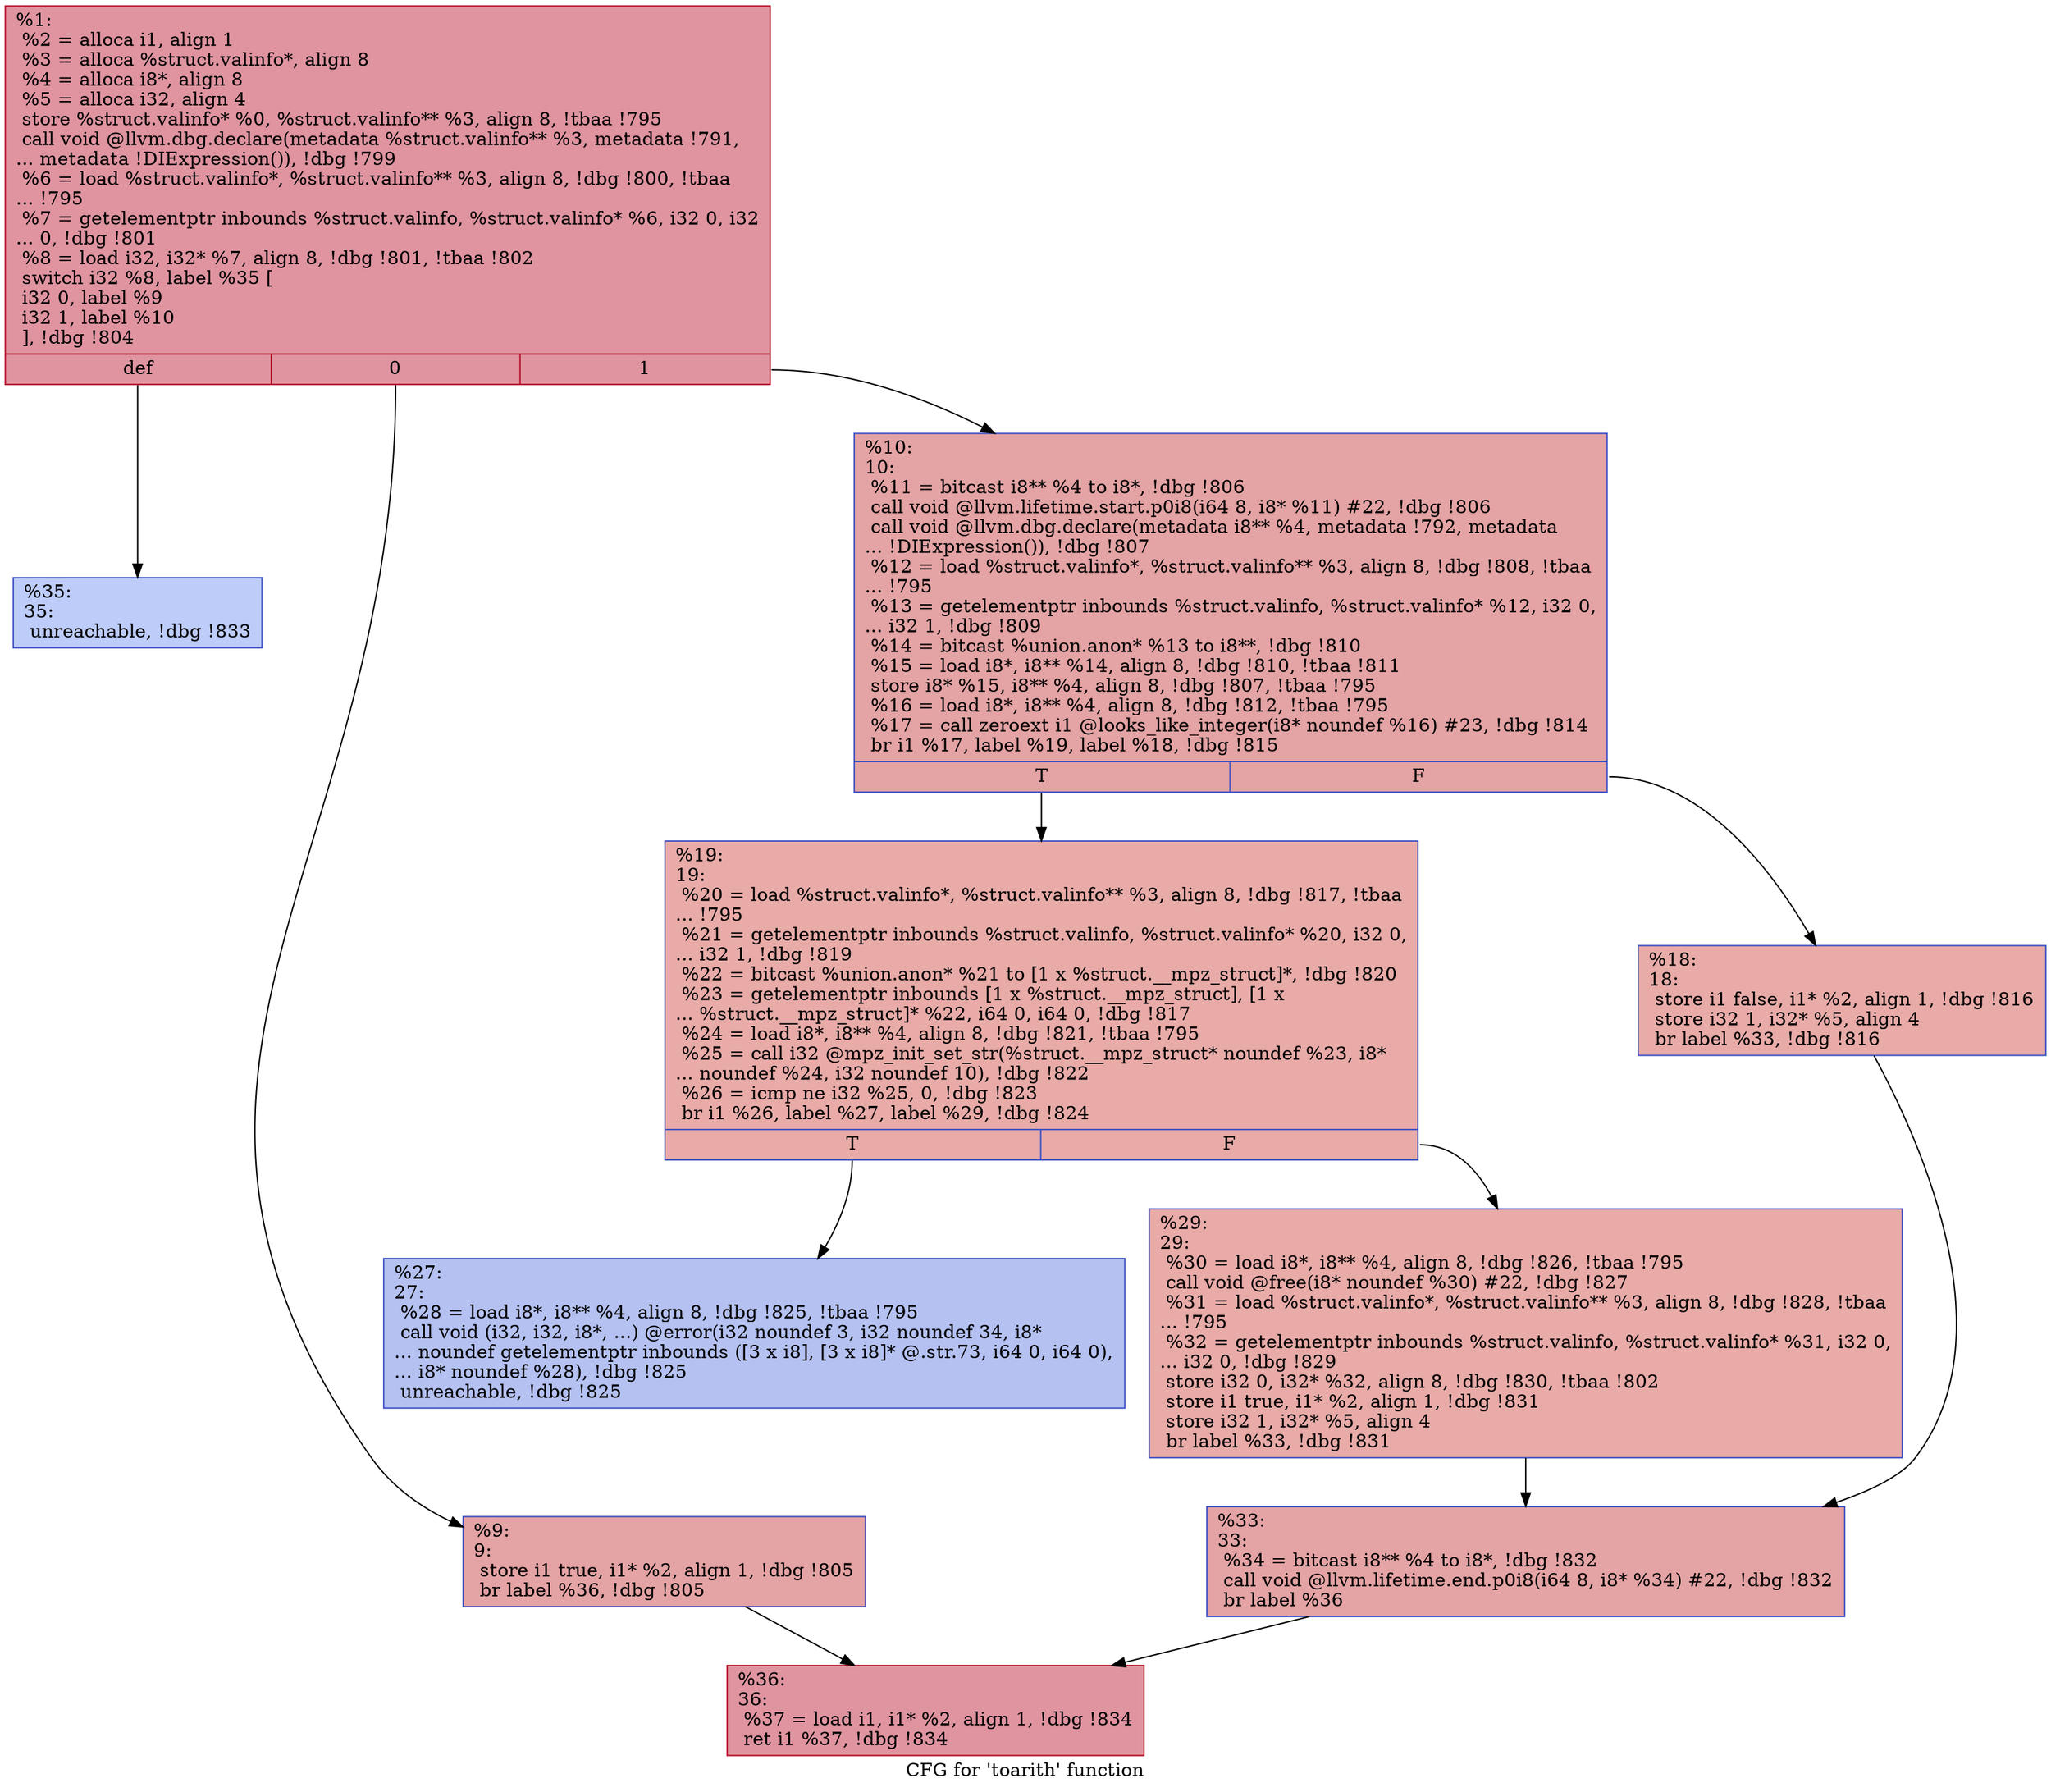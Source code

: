 digraph "CFG for 'toarith' function" {
	label="CFG for 'toarith' function";

	Node0x250dfa0 [shape=record,color="#b70d28ff", style=filled, fillcolor="#b70d2870",label="{%1:\l  %2 = alloca i1, align 1\l  %3 = alloca %struct.valinfo*, align 8\l  %4 = alloca i8*, align 8\l  %5 = alloca i32, align 4\l  store %struct.valinfo* %0, %struct.valinfo** %3, align 8, !tbaa !795\l  call void @llvm.dbg.declare(metadata %struct.valinfo** %3, metadata !791,\l... metadata !DIExpression()), !dbg !799\l  %6 = load %struct.valinfo*, %struct.valinfo** %3, align 8, !dbg !800, !tbaa\l... !795\l  %7 = getelementptr inbounds %struct.valinfo, %struct.valinfo* %6, i32 0, i32\l... 0, !dbg !801\l  %8 = load i32, i32* %7, align 8, !dbg !801, !tbaa !802\l  switch i32 %8, label %35 [\l    i32 0, label %9\l    i32 1, label %10\l  ], !dbg !804\l|{<s0>def|<s1>0|<s2>1}}"];
	Node0x250dfa0:s0 -> Node0x250e340;
	Node0x250dfa0:s1 -> Node0x250e110;
	Node0x250dfa0:s2 -> Node0x250e160;
	Node0x250e110 [shape=record,color="#3d50c3ff", style=filled, fillcolor="#c32e3170",label="{%9:\l9:                                                \l  store i1 true, i1* %2, align 1, !dbg !805\l  br label %36, !dbg !805\l}"];
	Node0x250e110 -> Node0x250e390;
	Node0x250e160 [shape=record,color="#3d50c3ff", style=filled, fillcolor="#c32e3170",label="{%10:\l10:                                               \l  %11 = bitcast i8** %4 to i8*, !dbg !806\l  call void @llvm.lifetime.start.p0i8(i64 8, i8* %11) #22, !dbg !806\l  call void @llvm.dbg.declare(metadata i8** %4, metadata !792, metadata\l... !DIExpression()), !dbg !807\l  %12 = load %struct.valinfo*, %struct.valinfo** %3, align 8, !dbg !808, !tbaa\l... !795\l  %13 = getelementptr inbounds %struct.valinfo, %struct.valinfo* %12, i32 0,\l... i32 1, !dbg !809\l  %14 = bitcast %union.anon* %13 to i8**, !dbg !810\l  %15 = load i8*, i8** %14, align 8, !dbg !810, !tbaa !811\l  store i8* %15, i8** %4, align 8, !dbg !807, !tbaa !795\l  %16 = load i8*, i8** %4, align 8, !dbg !812, !tbaa !795\l  %17 = call zeroext i1 @looks_like_integer(i8* noundef %16) #23, !dbg !814\l  br i1 %17, label %19, label %18, !dbg !815\l|{<s0>T|<s1>F}}"];
	Node0x250e160:s0 -> Node0x250e200;
	Node0x250e160:s1 -> Node0x250e1b0;
	Node0x250e1b0 [shape=record,color="#3d50c3ff", style=filled, fillcolor="#cc403a70",label="{%18:\l18:                                               \l  store i1 false, i1* %2, align 1, !dbg !816\l  store i32 1, i32* %5, align 4\l  br label %33, !dbg !816\l}"];
	Node0x250e1b0 -> Node0x250e2f0;
	Node0x250e200 [shape=record,color="#3d50c3ff", style=filled, fillcolor="#cc403a70",label="{%19:\l19:                                               \l  %20 = load %struct.valinfo*, %struct.valinfo** %3, align 8, !dbg !817, !tbaa\l... !795\l  %21 = getelementptr inbounds %struct.valinfo, %struct.valinfo* %20, i32 0,\l... i32 1, !dbg !819\l  %22 = bitcast %union.anon* %21 to [1 x %struct.__mpz_struct]*, !dbg !820\l  %23 = getelementptr inbounds [1 x %struct.__mpz_struct], [1 x\l... %struct.__mpz_struct]* %22, i64 0, i64 0, !dbg !817\l  %24 = load i8*, i8** %4, align 8, !dbg !821, !tbaa !795\l  %25 = call i32 @mpz_init_set_str(%struct.__mpz_struct* noundef %23, i8*\l... noundef %24, i32 noundef 10), !dbg !822\l  %26 = icmp ne i32 %25, 0, !dbg !823\l  br i1 %26, label %27, label %29, !dbg !824\l|{<s0>T|<s1>F}}"];
	Node0x250e200:s0 -> Node0x250e250;
	Node0x250e200:s1 -> Node0x250e2a0;
	Node0x250e250 [shape=record,color="#3d50c3ff", style=filled, fillcolor="#5572df70",label="{%27:\l27:                                               \l  %28 = load i8*, i8** %4, align 8, !dbg !825, !tbaa !795\l  call void (i32, i32, i8*, ...) @error(i32 noundef 3, i32 noundef 34, i8*\l... noundef getelementptr inbounds ([3 x i8], [3 x i8]* @.str.73, i64 0, i64 0),\l... i8* noundef %28), !dbg !825\l  unreachable, !dbg !825\l}"];
	Node0x250e2a0 [shape=record,color="#3d50c3ff", style=filled, fillcolor="#cc403a70",label="{%29:\l29:                                               \l  %30 = load i8*, i8** %4, align 8, !dbg !826, !tbaa !795\l  call void @free(i8* noundef %30) #22, !dbg !827\l  %31 = load %struct.valinfo*, %struct.valinfo** %3, align 8, !dbg !828, !tbaa\l... !795\l  %32 = getelementptr inbounds %struct.valinfo, %struct.valinfo* %31, i32 0,\l... i32 0, !dbg !829\l  store i32 0, i32* %32, align 8, !dbg !830, !tbaa !802\l  store i1 true, i1* %2, align 1, !dbg !831\l  store i32 1, i32* %5, align 4\l  br label %33, !dbg !831\l}"];
	Node0x250e2a0 -> Node0x250e2f0;
	Node0x250e2f0 [shape=record,color="#3d50c3ff", style=filled, fillcolor="#c32e3170",label="{%33:\l33:                                               \l  %34 = bitcast i8** %4 to i8*, !dbg !832\l  call void @llvm.lifetime.end.p0i8(i64 8, i8* %34) #22, !dbg !832\l  br label %36\l}"];
	Node0x250e2f0 -> Node0x250e390;
	Node0x250e340 [shape=record,color="#3d50c3ff", style=filled, fillcolor="#6a8bef70",label="{%35:\l35:                                               \l  unreachable, !dbg !833\l}"];
	Node0x250e390 [shape=record,color="#b70d28ff", style=filled, fillcolor="#b70d2870",label="{%36:\l36:                                               \l  %37 = load i1, i1* %2, align 1, !dbg !834\l  ret i1 %37, !dbg !834\l}"];
}
